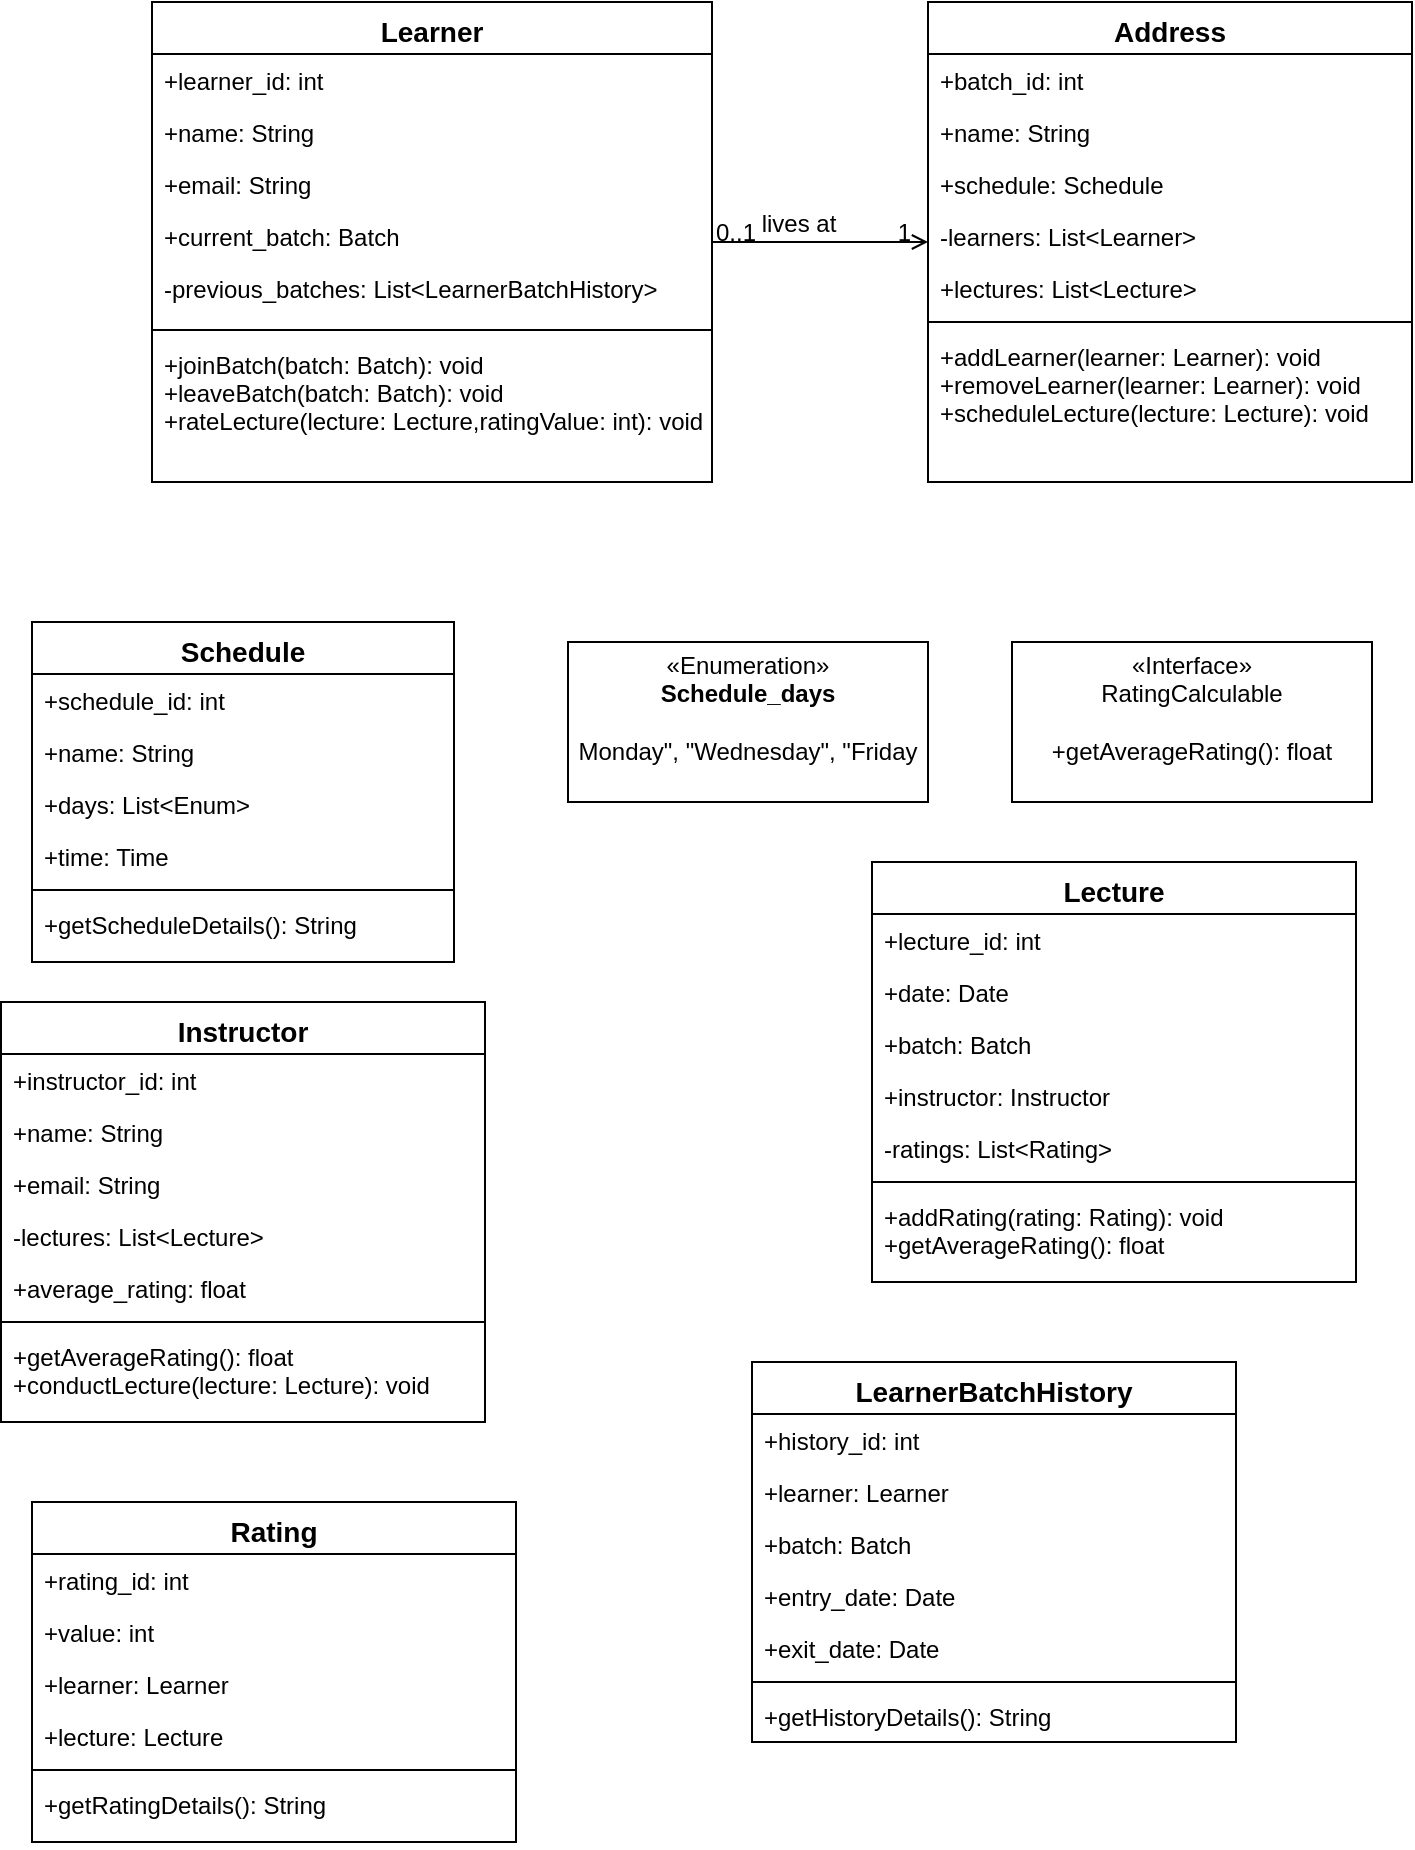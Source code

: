 <mxfile version="24.7.7">
  <diagram id="C5RBs43oDa-KdzZeNtuy" name="Page-1">
    <mxGraphModel dx="1050" dy="557" grid="1" gridSize="10" guides="1" tooltips="1" connect="1" arrows="1" fold="1" page="1" pageScale="1" pageWidth="827" pageHeight="1169" math="0" shadow="0">
      <root>
        <mxCell id="WIyWlLk6GJQsqaUBKTNV-0" />
        <mxCell id="WIyWlLk6GJQsqaUBKTNV-1" parent="WIyWlLk6GJQsqaUBKTNV-0" />
        <mxCell id="zkfFHV4jXpPFQw0GAbJ--0" value="Learner" style="swimlane;fontStyle=1;align=center;verticalAlign=top;childLayout=stackLayout;horizontal=1;startSize=26;horizontalStack=0;resizeParent=1;resizeLast=0;collapsible=1;marginBottom=0;rounded=0;shadow=0;strokeWidth=1;fontSize=14;" parent="WIyWlLk6GJQsqaUBKTNV-1" vertex="1">
          <mxGeometry x="120" y="120" width="280" height="240" as="geometry">
            <mxRectangle x="230" y="140" width="160" height="26" as="alternateBounds" />
          </mxGeometry>
        </mxCell>
        <mxCell id="zkfFHV4jXpPFQw0GAbJ--1" value="+learner_id: int" style="text;align=left;verticalAlign=top;spacingLeft=4;spacingRight=4;overflow=hidden;rotatable=0;points=[[0,0.5],[1,0.5]];portConstraint=eastwest;" parent="zkfFHV4jXpPFQw0GAbJ--0" vertex="1">
          <mxGeometry y="26" width="280" height="26" as="geometry" />
        </mxCell>
        <mxCell id="zkfFHV4jXpPFQw0GAbJ--2" value="+name: String" style="text;align=left;verticalAlign=top;spacingLeft=4;spacingRight=4;overflow=hidden;rotatable=0;points=[[0,0.5],[1,0.5]];portConstraint=eastwest;rounded=0;shadow=0;html=0;" parent="zkfFHV4jXpPFQw0GAbJ--0" vertex="1">
          <mxGeometry y="52" width="280" height="26" as="geometry" />
        </mxCell>
        <mxCell id="zkfFHV4jXpPFQw0GAbJ--3" value="+email: String" style="text;align=left;verticalAlign=top;spacingLeft=4;spacingRight=4;overflow=hidden;rotatable=0;points=[[0,0.5],[1,0.5]];portConstraint=eastwest;rounded=0;shadow=0;html=0;" parent="zkfFHV4jXpPFQw0GAbJ--0" vertex="1">
          <mxGeometry y="78" width="280" height="26" as="geometry" />
        </mxCell>
        <mxCell id="ysmQvF6z4jJgy9oGwFPe-0" value="+current_batch: Batch" style="text;align=left;verticalAlign=top;spacingLeft=4;spacingRight=4;overflow=hidden;rotatable=0;points=[[0,0.5],[1,0.5]];portConstraint=eastwest;rounded=0;shadow=0;html=0;" vertex="1" parent="zkfFHV4jXpPFQw0GAbJ--0">
          <mxGeometry y="104" width="280" height="26" as="geometry" />
        </mxCell>
        <mxCell id="ysmQvF6z4jJgy9oGwFPe-1" value="-previous_batches: List&lt;LearnerBatchHistory&gt;" style="text;align=left;verticalAlign=top;spacingLeft=4;spacingRight=4;overflow=hidden;rotatable=0;points=[[0,0.5],[1,0.5]];portConstraint=eastwest;rounded=0;shadow=0;html=0;" vertex="1" parent="zkfFHV4jXpPFQw0GAbJ--0">
          <mxGeometry y="130" width="280" height="30" as="geometry" />
        </mxCell>
        <mxCell id="zkfFHV4jXpPFQw0GAbJ--4" value="" style="line;html=1;strokeWidth=1;align=left;verticalAlign=middle;spacingTop=-1;spacingLeft=3;spacingRight=3;rotatable=0;labelPosition=right;points=[];portConstraint=eastwest;" parent="zkfFHV4jXpPFQw0GAbJ--0" vertex="1">
          <mxGeometry y="160" width="280" height="8" as="geometry" />
        </mxCell>
        <mxCell id="zkfFHV4jXpPFQw0GAbJ--5" value="+joinBatch(batch: Batch): void&#xa;+leaveBatch(batch: Batch): void&#xa;+rateLecture(lecture: Lecture,ratingValue: int): void" style="text;align=left;verticalAlign=top;spacingLeft=4;spacingRight=4;overflow=hidden;rotatable=0;points=[[0,0.5],[1,0.5]];portConstraint=eastwest;" parent="zkfFHV4jXpPFQw0GAbJ--0" vertex="1">
          <mxGeometry y="168" width="280" height="52" as="geometry" />
        </mxCell>
        <mxCell id="zkfFHV4jXpPFQw0GAbJ--17" value="Address" style="swimlane;fontStyle=1;align=center;verticalAlign=top;childLayout=stackLayout;horizontal=1;startSize=26;horizontalStack=0;resizeParent=1;resizeLast=0;collapsible=1;marginBottom=0;rounded=0;shadow=0;strokeWidth=1;fontSize=14;" parent="WIyWlLk6GJQsqaUBKTNV-1" vertex="1">
          <mxGeometry x="508" y="120" width="242" height="240" as="geometry">
            <mxRectangle x="550" y="140" width="160" height="26" as="alternateBounds" />
          </mxGeometry>
        </mxCell>
        <mxCell id="zkfFHV4jXpPFQw0GAbJ--18" value="+batch_id: int" style="text;align=left;verticalAlign=top;spacingLeft=4;spacingRight=4;overflow=hidden;rotatable=0;points=[[0,0.5],[1,0.5]];portConstraint=eastwest;" parent="zkfFHV4jXpPFQw0GAbJ--17" vertex="1">
          <mxGeometry y="26" width="242" height="26" as="geometry" />
        </mxCell>
        <mxCell id="zkfFHV4jXpPFQw0GAbJ--19" value="+name: String" style="text;align=left;verticalAlign=top;spacingLeft=4;spacingRight=4;overflow=hidden;rotatable=0;points=[[0,0.5],[1,0.5]];portConstraint=eastwest;rounded=0;shadow=0;html=0;" parent="zkfFHV4jXpPFQw0GAbJ--17" vertex="1">
          <mxGeometry y="52" width="242" height="26" as="geometry" />
        </mxCell>
        <mxCell id="zkfFHV4jXpPFQw0GAbJ--20" value="+schedule: Schedule" style="text;align=left;verticalAlign=top;spacingLeft=4;spacingRight=4;overflow=hidden;rotatable=0;points=[[0,0.5],[1,0.5]];portConstraint=eastwest;rounded=0;shadow=0;html=0;" parent="zkfFHV4jXpPFQw0GAbJ--17" vertex="1">
          <mxGeometry y="78" width="242" height="26" as="geometry" />
        </mxCell>
        <mxCell id="zkfFHV4jXpPFQw0GAbJ--21" value="-learners: List&lt;Learner&gt;" style="text;align=left;verticalAlign=top;spacingLeft=4;spacingRight=4;overflow=hidden;rotatable=0;points=[[0,0.5],[1,0.5]];portConstraint=eastwest;rounded=0;shadow=0;html=0;" parent="zkfFHV4jXpPFQw0GAbJ--17" vertex="1">
          <mxGeometry y="104" width="242" height="26" as="geometry" />
        </mxCell>
        <mxCell id="zkfFHV4jXpPFQw0GAbJ--22" value="+lectures: List&lt;Lecture&gt;" style="text;align=left;verticalAlign=top;spacingLeft=4;spacingRight=4;overflow=hidden;rotatable=0;points=[[0,0.5],[1,0.5]];portConstraint=eastwest;rounded=0;shadow=0;html=0;" parent="zkfFHV4jXpPFQw0GAbJ--17" vertex="1">
          <mxGeometry y="130" width="242" height="26" as="geometry" />
        </mxCell>
        <mxCell id="zkfFHV4jXpPFQw0GAbJ--23" value="" style="line;html=1;strokeWidth=1;align=left;verticalAlign=middle;spacingTop=-1;spacingLeft=3;spacingRight=3;rotatable=0;labelPosition=right;points=[];portConstraint=eastwest;" parent="zkfFHV4jXpPFQw0GAbJ--17" vertex="1">
          <mxGeometry y="156" width="242" height="8" as="geometry" />
        </mxCell>
        <mxCell id="zkfFHV4jXpPFQw0GAbJ--24" value="+addLearner(learner: Learner): void&#xa;+removeLearner(learner: Learner): void&#xa;+scheduleLecture(lecture: Lecture): void" style="text;align=left;verticalAlign=top;spacingLeft=4;spacingRight=4;overflow=hidden;rotatable=0;points=[[0,0.5],[1,0.5]];portConstraint=eastwest;" parent="zkfFHV4jXpPFQw0GAbJ--17" vertex="1">
          <mxGeometry y="164" width="242" height="76" as="geometry" />
        </mxCell>
        <mxCell id="zkfFHV4jXpPFQw0GAbJ--26" value="" style="endArrow=open;shadow=0;strokeWidth=1;rounded=0;curved=0;endFill=1;edgeStyle=elbowEdgeStyle;elbow=vertical;" parent="WIyWlLk6GJQsqaUBKTNV-1" source="zkfFHV4jXpPFQw0GAbJ--0" target="zkfFHV4jXpPFQw0GAbJ--17" edge="1">
          <mxGeometry x="0.5" y="41" relative="1" as="geometry">
            <mxPoint x="380" y="192" as="sourcePoint" />
            <mxPoint x="540" y="192" as="targetPoint" />
            <mxPoint x="-40" y="32" as="offset" />
          </mxGeometry>
        </mxCell>
        <mxCell id="zkfFHV4jXpPFQw0GAbJ--27" value="0..1" style="resizable=0;align=left;verticalAlign=bottom;labelBackgroundColor=none;fontSize=12;" parent="zkfFHV4jXpPFQw0GAbJ--26" connectable="0" vertex="1">
          <mxGeometry x="-1" relative="1" as="geometry">
            <mxPoint y="4" as="offset" />
          </mxGeometry>
        </mxCell>
        <mxCell id="zkfFHV4jXpPFQw0GAbJ--28" value="1" style="resizable=0;align=right;verticalAlign=bottom;labelBackgroundColor=none;fontSize=12;" parent="zkfFHV4jXpPFQw0GAbJ--26" connectable="0" vertex="1">
          <mxGeometry x="1" relative="1" as="geometry">
            <mxPoint x="-7" y="4" as="offset" />
          </mxGeometry>
        </mxCell>
        <mxCell id="zkfFHV4jXpPFQw0GAbJ--29" value="lives at" style="text;html=1;resizable=0;points=[];;align=center;verticalAlign=middle;labelBackgroundColor=none;rounded=0;shadow=0;strokeWidth=1;fontSize=12;" parent="zkfFHV4jXpPFQw0GAbJ--26" vertex="1" connectable="0">
          <mxGeometry x="0.5" y="49" relative="1" as="geometry">
            <mxPoint x="-38" y="40" as="offset" />
          </mxGeometry>
        </mxCell>
        <mxCell id="ysmQvF6z4jJgy9oGwFPe-2" value="Schedule" style="swimlane;fontStyle=1;align=center;verticalAlign=top;childLayout=stackLayout;horizontal=1;startSize=26;horizontalStack=0;resizeParent=1;resizeLast=0;collapsible=1;marginBottom=0;rounded=0;shadow=0;strokeWidth=1;fontSize=14;" vertex="1" parent="WIyWlLk6GJQsqaUBKTNV-1">
          <mxGeometry x="60" y="430" width="211" height="170" as="geometry">
            <mxRectangle x="550" y="140" width="160" height="26" as="alternateBounds" />
          </mxGeometry>
        </mxCell>
        <mxCell id="ysmQvF6z4jJgy9oGwFPe-3" value="+schedule_id: int" style="text;align=left;verticalAlign=top;spacingLeft=4;spacingRight=4;overflow=hidden;rotatable=0;points=[[0,0.5],[1,0.5]];portConstraint=eastwest;" vertex="1" parent="ysmQvF6z4jJgy9oGwFPe-2">
          <mxGeometry y="26" width="211" height="26" as="geometry" />
        </mxCell>
        <mxCell id="ysmQvF6z4jJgy9oGwFPe-4" value="+name: String" style="text;align=left;verticalAlign=top;spacingLeft=4;spacingRight=4;overflow=hidden;rotatable=0;points=[[0,0.5],[1,0.5]];portConstraint=eastwest;rounded=0;shadow=0;html=0;" vertex="1" parent="ysmQvF6z4jJgy9oGwFPe-2">
          <mxGeometry y="52" width="211" height="26" as="geometry" />
        </mxCell>
        <mxCell id="ysmQvF6z4jJgy9oGwFPe-5" value="+days: List&lt;Enum&gt; " style="text;align=left;verticalAlign=top;spacingLeft=4;spacingRight=4;overflow=hidden;rotatable=0;points=[[0,0.5],[1,0.5]];portConstraint=eastwest;rounded=0;shadow=0;html=0;" vertex="1" parent="ysmQvF6z4jJgy9oGwFPe-2">
          <mxGeometry y="78" width="211" height="26" as="geometry" />
        </mxCell>
        <mxCell id="ysmQvF6z4jJgy9oGwFPe-6" value="+time: Time" style="text;align=left;verticalAlign=top;spacingLeft=4;spacingRight=4;overflow=hidden;rotatable=0;points=[[0,0.5],[1,0.5]];portConstraint=eastwest;rounded=0;shadow=0;html=0;" vertex="1" parent="ysmQvF6z4jJgy9oGwFPe-2">
          <mxGeometry y="104" width="211" height="26" as="geometry" />
        </mxCell>
        <mxCell id="ysmQvF6z4jJgy9oGwFPe-8" value="" style="line;html=1;strokeWidth=1;align=left;verticalAlign=middle;spacingTop=-1;spacingLeft=3;spacingRight=3;rotatable=0;labelPosition=right;points=[];portConstraint=eastwest;" vertex="1" parent="ysmQvF6z4jJgy9oGwFPe-2">
          <mxGeometry y="130" width="211" height="8" as="geometry" />
        </mxCell>
        <mxCell id="ysmQvF6z4jJgy9oGwFPe-9" value="+getScheduleDetails(): String" style="text;align=left;verticalAlign=top;spacingLeft=4;spacingRight=4;overflow=hidden;rotatable=0;points=[[0,0.5],[1,0.5]];portConstraint=eastwest;" vertex="1" parent="ysmQvF6z4jJgy9oGwFPe-2">
          <mxGeometry y="138" width="211" height="32" as="geometry" />
        </mxCell>
        <mxCell id="ysmQvF6z4jJgy9oGwFPe-10" value="«Enumeration»&lt;br&gt;&lt;b&gt;Schedule_days&lt;br&gt;&lt;br&gt;&lt;/b&gt;Monday&quot;, &quot;Wednesday&quot;, &quot;Friday&lt;b&gt;&lt;br&gt;&lt;br&gt;&lt;/b&gt;" style="html=1;whiteSpace=wrap;" vertex="1" parent="WIyWlLk6GJQsqaUBKTNV-1">
          <mxGeometry x="328" y="440" width="180" height="80" as="geometry" />
        </mxCell>
        <mxCell id="ysmQvF6z4jJgy9oGwFPe-11" value="Lecture" style="swimlane;fontStyle=1;align=center;verticalAlign=top;childLayout=stackLayout;horizontal=1;startSize=26;horizontalStack=0;resizeParent=1;resizeLast=0;collapsible=1;marginBottom=0;rounded=0;shadow=0;strokeWidth=1;fontSize=14;" vertex="1" parent="WIyWlLk6GJQsqaUBKTNV-1">
          <mxGeometry x="480" y="550" width="242" height="210" as="geometry">
            <mxRectangle x="550" y="140" width="160" height="26" as="alternateBounds" />
          </mxGeometry>
        </mxCell>
        <mxCell id="ysmQvF6z4jJgy9oGwFPe-12" value="+lecture_id: int" style="text;align=left;verticalAlign=top;spacingLeft=4;spacingRight=4;overflow=hidden;rotatable=0;points=[[0,0.5],[1,0.5]];portConstraint=eastwest;" vertex="1" parent="ysmQvF6z4jJgy9oGwFPe-11">
          <mxGeometry y="26" width="242" height="26" as="geometry" />
        </mxCell>
        <mxCell id="ysmQvF6z4jJgy9oGwFPe-13" value="+date: Date" style="text;align=left;verticalAlign=top;spacingLeft=4;spacingRight=4;overflow=hidden;rotatable=0;points=[[0,0.5],[1,0.5]];portConstraint=eastwest;rounded=0;shadow=0;html=0;" vertex="1" parent="ysmQvF6z4jJgy9oGwFPe-11">
          <mxGeometry y="52" width="242" height="26" as="geometry" />
        </mxCell>
        <mxCell id="ysmQvF6z4jJgy9oGwFPe-14" value="+batch: Batch" style="text;align=left;verticalAlign=top;spacingLeft=4;spacingRight=4;overflow=hidden;rotatable=0;points=[[0,0.5],[1,0.5]];portConstraint=eastwest;rounded=0;shadow=0;html=0;" vertex="1" parent="ysmQvF6z4jJgy9oGwFPe-11">
          <mxGeometry y="78" width="242" height="26" as="geometry" />
        </mxCell>
        <mxCell id="ysmQvF6z4jJgy9oGwFPe-15" value="+instructor: Instructor" style="text;align=left;verticalAlign=top;spacingLeft=4;spacingRight=4;overflow=hidden;rotatable=0;points=[[0,0.5],[1,0.5]];portConstraint=eastwest;rounded=0;shadow=0;html=0;" vertex="1" parent="ysmQvF6z4jJgy9oGwFPe-11">
          <mxGeometry y="104" width="242" height="26" as="geometry" />
        </mxCell>
        <mxCell id="ysmQvF6z4jJgy9oGwFPe-16" value="-ratings: List&lt;Rating&gt;" style="text;align=left;verticalAlign=top;spacingLeft=4;spacingRight=4;overflow=hidden;rotatable=0;points=[[0,0.5],[1,0.5]];portConstraint=eastwest;rounded=0;shadow=0;html=0;" vertex="1" parent="ysmQvF6z4jJgy9oGwFPe-11">
          <mxGeometry y="130" width="242" height="26" as="geometry" />
        </mxCell>
        <mxCell id="ysmQvF6z4jJgy9oGwFPe-17" value="" style="line;html=1;strokeWidth=1;align=left;verticalAlign=middle;spacingTop=-1;spacingLeft=3;spacingRight=3;rotatable=0;labelPosition=right;points=[];portConstraint=eastwest;" vertex="1" parent="ysmQvF6z4jJgy9oGwFPe-11">
          <mxGeometry y="156" width="242" height="8" as="geometry" />
        </mxCell>
        <mxCell id="ysmQvF6z4jJgy9oGwFPe-18" value="+addRating(rating: Rating): void&#xa;+getAverageRating(): float" style="text;align=left;verticalAlign=top;spacingLeft=4;spacingRight=4;overflow=hidden;rotatable=0;points=[[0,0.5],[1,0.5]];portConstraint=eastwest;" vertex="1" parent="ysmQvF6z4jJgy9oGwFPe-11">
          <mxGeometry y="164" width="242" height="46" as="geometry" />
        </mxCell>
        <mxCell id="ysmQvF6z4jJgy9oGwFPe-19" value="Instructor" style="swimlane;fontStyle=1;align=center;verticalAlign=top;childLayout=stackLayout;horizontal=1;startSize=26;horizontalStack=0;resizeParent=1;resizeLast=0;collapsible=1;marginBottom=0;rounded=0;shadow=0;strokeWidth=1;fontSize=14;" vertex="1" parent="WIyWlLk6GJQsqaUBKTNV-1">
          <mxGeometry x="44.5" y="620" width="242" height="210" as="geometry">
            <mxRectangle x="550" y="140" width="160" height="26" as="alternateBounds" />
          </mxGeometry>
        </mxCell>
        <mxCell id="ysmQvF6z4jJgy9oGwFPe-20" value="+instructor_id: int" style="text;align=left;verticalAlign=top;spacingLeft=4;spacingRight=4;overflow=hidden;rotatable=0;points=[[0,0.5],[1,0.5]];portConstraint=eastwest;" vertex="1" parent="ysmQvF6z4jJgy9oGwFPe-19">
          <mxGeometry y="26" width="242" height="26" as="geometry" />
        </mxCell>
        <mxCell id="ysmQvF6z4jJgy9oGwFPe-21" value="+name: String" style="text;align=left;verticalAlign=top;spacingLeft=4;spacingRight=4;overflow=hidden;rotatable=0;points=[[0,0.5],[1,0.5]];portConstraint=eastwest;rounded=0;shadow=0;html=0;" vertex="1" parent="ysmQvF6z4jJgy9oGwFPe-19">
          <mxGeometry y="52" width="242" height="26" as="geometry" />
        </mxCell>
        <mxCell id="ysmQvF6z4jJgy9oGwFPe-22" value="+email: String" style="text;align=left;verticalAlign=top;spacingLeft=4;spacingRight=4;overflow=hidden;rotatable=0;points=[[0,0.5],[1,0.5]];portConstraint=eastwest;rounded=0;shadow=0;html=0;" vertex="1" parent="ysmQvF6z4jJgy9oGwFPe-19">
          <mxGeometry y="78" width="242" height="26" as="geometry" />
        </mxCell>
        <mxCell id="ysmQvF6z4jJgy9oGwFPe-23" value="-lectures: List&lt;Lecture&gt;" style="text;align=left;verticalAlign=top;spacingLeft=4;spacingRight=4;overflow=hidden;rotatable=0;points=[[0,0.5],[1,0.5]];portConstraint=eastwest;rounded=0;shadow=0;html=0;" vertex="1" parent="ysmQvF6z4jJgy9oGwFPe-19">
          <mxGeometry y="104" width="242" height="26" as="geometry" />
        </mxCell>
        <mxCell id="ysmQvF6z4jJgy9oGwFPe-24" value="+average_rating: float" style="text;align=left;verticalAlign=top;spacingLeft=4;spacingRight=4;overflow=hidden;rotatable=0;points=[[0,0.5],[1,0.5]];portConstraint=eastwest;rounded=0;shadow=0;html=0;" vertex="1" parent="ysmQvF6z4jJgy9oGwFPe-19">
          <mxGeometry y="130" width="242" height="26" as="geometry" />
        </mxCell>
        <mxCell id="ysmQvF6z4jJgy9oGwFPe-25" value="" style="line;html=1;strokeWidth=1;align=left;verticalAlign=middle;spacingTop=-1;spacingLeft=3;spacingRight=3;rotatable=0;labelPosition=right;points=[];portConstraint=eastwest;" vertex="1" parent="ysmQvF6z4jJgy9oGwFPe-19">
          <mxGeometry y="156" width="242" height="8" as="geometry" />
        </mxCell>
        <mxCell id="ysmQvF6z4jJgy9oGwFPe-26" value="+getAverageRating(): float&#xa;+conductLecture(lecture: Lecture): void" style="text;align=left;verticalAlign=top;spacingLeft=4;spacingRight=4;overflow=hidden;rotatable=0;points=[[0,0.5],[1,0.5]];portConstraint=eastwest;" vertex="1" parent="ysmQvF6z4jJgy9oGwFPe-19">
          <mxGeometry y="164" width="242" height="46" as="geometry" />
        </mxCell>
        <mxCell id="ysmQvF6z4jJgy9oGwFPe-27" value="Rating" style="swimlane;fontStyle=1;align=center;verticalAlign=top;childLayout=stackLayout;horizontal=1;startSize=26;horizontalStack=0;resizeParent=1;resizeLast=0;collapsible=1;marginBottom=0;rounded=0;shadow=0;strokeWidth=1;fontSize=14;" vertex="1" parent="WIyWlLk6GJQsqaUBKTNV-1">
          <mxGeometry x="60" y="870" width="242" height="170" as="geometry">
            <mxRectangle x="550" y="140" width="160" height="26" as="alternateBounds" />
          </mxGeometry>
        </mxCell>
        <mxCell id="ysmQvF6z4jJgy9oGwFPe-28" value="+rating_id: int" style="text;align=left;verticalAlign=top;spacingLeft=4;spacingRight=4;overflow=hidden;rotatable=0;points=[[0,0.5],[1,0.5]];portConstraint=eastwest;" vertex="1" parent="ysmQvF6z4jJgy9oGwFPe-27">
          <mxGeometry y="26" width="242" height="26" as="geometry" />
        </mxCell>
        <mxCell id="ysmQvF6z4jJgy9oGwFPe-29" value="+value: int" style="text;align=left;verticalAlign=top;spacingLeft=4;spacingRight=4;overflow=hidden;rotatable=0;points=[[0,0.5],[1,0.5]];portConstraint=eastwest;rounded=0;shadow=0;html=0;" vertex="1" parent="ysmQvF6z4jJgy9oGwFPe-27">
          <mxGeometry y="52" width="242" height="26" as="geometry" />
        </mxCell>
        <mxCell id="ysmQvF6z4jJgy9oGwFPe-30" value="+learner: Learner" style="text;align=left;verticalAlign=top;spacingLeft=4;spacingRight=4;overflow=hidden;rotatable=0;points=[[0,0.5],[1,0.5]];portConstraint=eastwest;rounded=0;shadow=0;html=0;" vertex="1" parent="ysmQvF6z4jJgy9oGwFPe-27">
          <mxGeometry y="78" width="242" height="26" as="geometry" />
        </mxCell>
        <mxCell id="ysmQvF6z4jJgy9oGwFPe-31" value="+lecture: Lecture" style="text;align=left;verticalAlign=top;spacingLeft=4;spacingRight=4;overflow=hidden;rotatable=0;points=[[0,0.5],[1,0.5]];portConstraint=eastwest;rounded=0;shadow=0;html=0;" vertex="1" parent="ysmQvF6z4jJgy9oGwFPe-27">
          <mxGeometry y="104" width="242" height="26" as="geometry" />
        </mxCell>
        <mxCell id="ysmQvF6z4jJgy9oGwFPe-33" value="" style="line;html=1;strokeWidth=1;align=left;verticalAlign=middle;spacingTop=-1;spacingLeft=3;spacingRight=3;rotatable=0;labelPosition=right;points=[];portConstraint=eastwest;" vertex="1" parent="ysmQvF6z4jJgy9oGwFPe-27">
          <mxGeometry y="130" width="242" height="8" as="geometry" />
        </mxCell>
        <mxCell id="ysmQvF6z4jJgy9oGwFPe-34" value="+getRatingDetails(): String" style="text;align=left;verticalAlign=top;spacingLeft=4;spacingRight=4;overflow=hidden;rotatable=0;points=[[0,0.5],[1,0.5]];portConstraint=eastwest;" vertex="1" parent="ysmQvF6z4jJgy9oGwFPe-27">
          <mxGeometry y="138" width="242" height="32" as="geometry" />
        </mxCell>
        <mxCell id="ysmQvF6z4jJgy9oGwFPe-35" value="LearnerBatchHistory" style="swimlane;fontStyle=1;align=center;verticalAlign=top;childLayout=stackLayout;horizontal=1;startSize=26;horizontalStack=0;resizeParent=1;resizeLast=0;collapsible=1;marginBottom=0;rounded=0;shadow=0;strokeWidth=1;fontSize=14;" vertex="1" parent="WIyWlLk6GJQsqaUBKTNV-1">
          <mxGeometry x="420" y="800" width="242" height="190" as="geometry">
            <mxRectangle x="550" y="140" width="160" height="26" as="alternateBounds" />
          </mxGeometry>
        </mxCell>
        <mxCell id="ysmQvF6z4jJgy9oGwFPe-36" value="+history_id: int" style="text;align=left;verticalAlign=top;spacingLeft=4;spacingRight=4;overflow=hidden;rotatable=0;points=[[0,0.5],[1,0.5]];portConstraint=eastwest;" vertex="1" parent="ysmQvF6z4jJgy9oGwFPe-35">
          <mxGeometry y="26" width="242" height="26" as="geometry" />
        </mxCell>
        <mxCell id="ysmQvF6z4jJgy9oGwFPe-37" value="+learner: Learner" style="text;align=left;verticalAlign=top;spacingLeft=4;spacingRight=4;overflow=hidden;rotatable=0;points=[[0,0.5],[1,0.5]];portConstraint=eastwest;rounded=0;shadow=0;html=0;" vertex="1" parent="ysmQvF6z4jJgy9oGwFPe-35">
          <mxGeometry y="52" width="242" height="26" as="geometry" />
        </mxCell>
        <mxCell id="ysmQvF6z4jJgy9oGwFPe-38" value="+batch: Batch" style="text;align=left;verticalAlign=top;spacingLeft=4;spacingRight=4;overflow=hidden;rotatable=0;points=[[0,0.5],[1,0.5]];portConstraint=eastwest;rounded=0;shadow=0;html=0;" vertex="1" parent="ysmQvF6z4jJgy9oGwFPe-35">
          <mxGeometry y="78" width="242" height="26" as="geometry" />
        </mxCell>
        <mxCell id="ysmQvF6z4jJgy9oGwFPe-39" value="+entry_date: Date" style="text;align=left;verticalAlign=top;spacingLeft=4;spacingRight=4;overflow=hidden;rotatable=0;points=[[0,0.5],[1,0.5]];portConstraint=eastwest;rounded=0;shadow=0;html=0;" vertex="1" parent="ysmQvF6z4jJgy9oGwFPe-35">
          <mxGeometry y="104" width="242" height="26" as="geometry" />
        </mxCell>
        <mxCell id="ysmQvF6z4jJgy9oGwFPe-40" value="+exit_date: Date" style="text;align=left;verticalAlign=top;spacingLeft=4;spacingRight=4;overflow=hidden;rotatable=0;points=[[0,0.5],[1,0.5]];portConstraint=eastwest;rounded=0;shadow=0;html=0;" vertex="1" parent="ysmQvF6z4jJgy9oGwFPe-35">
          <mxGeometry y="130" width="242" height="26" as="geometry" />
        </mxCell>
        <mxCell id="ysmQvF6z4jJgy9oGwFPe-41" value="" style="line;html=1;strokeWidth=1;align=left;verticalAlign=middle;spacingTop=-1;spacingLeft=3;spacingRight=3;rotatable=0;labelPosition=right;points=[];portConstraint=eastwest;" vertex="1" parent="ysmQvF6z4jJgy9oGwFPe-35">
          <mxGeometry y="156" width="242" height="8" as="geometry" />
        </mxCell>
        <mxCell id="ysmQvF6z4jJgy9oGwFPe-42" value="+getHistoryDetails(): String" style="text;align=left;verticalAlign=top;spacingLeft=4;spacingRight=4;overflow=hidden;rotatable=0;points=[[0,0.5],[1,0.5]];portConstraint=eastwest;" vertex="1" parent="ysmQvF6z4jJgy9oGwFPe-35">
          <mxGeometry y="164" width="242" height="26" as="geometry" />
        </mxCell>
        <mxCell id="ysmQvF6z4jJgy9oGwFPe-43" value="«Interface»&lt;br&gt;RatingCalculable&lt;b&gt;&lt;br&gt;&lt;br&gt;&lt;/b&gt;+getAverageRating(): float&lt;b&gt;&lt;br&gt;&lt;br&gt;&lt;/b&gt;" style="html=1;whiteSpace=wrap;" vertex="1" parent="WIyWlLk6GJQsqaUBKTNV-1">
          <mxGeometry x="550" y="440" width="180" height="80" as="geometry" />
        </mxCell>
      </root>
    </mxGraphModel>
  </diagram>
</mxfile>
